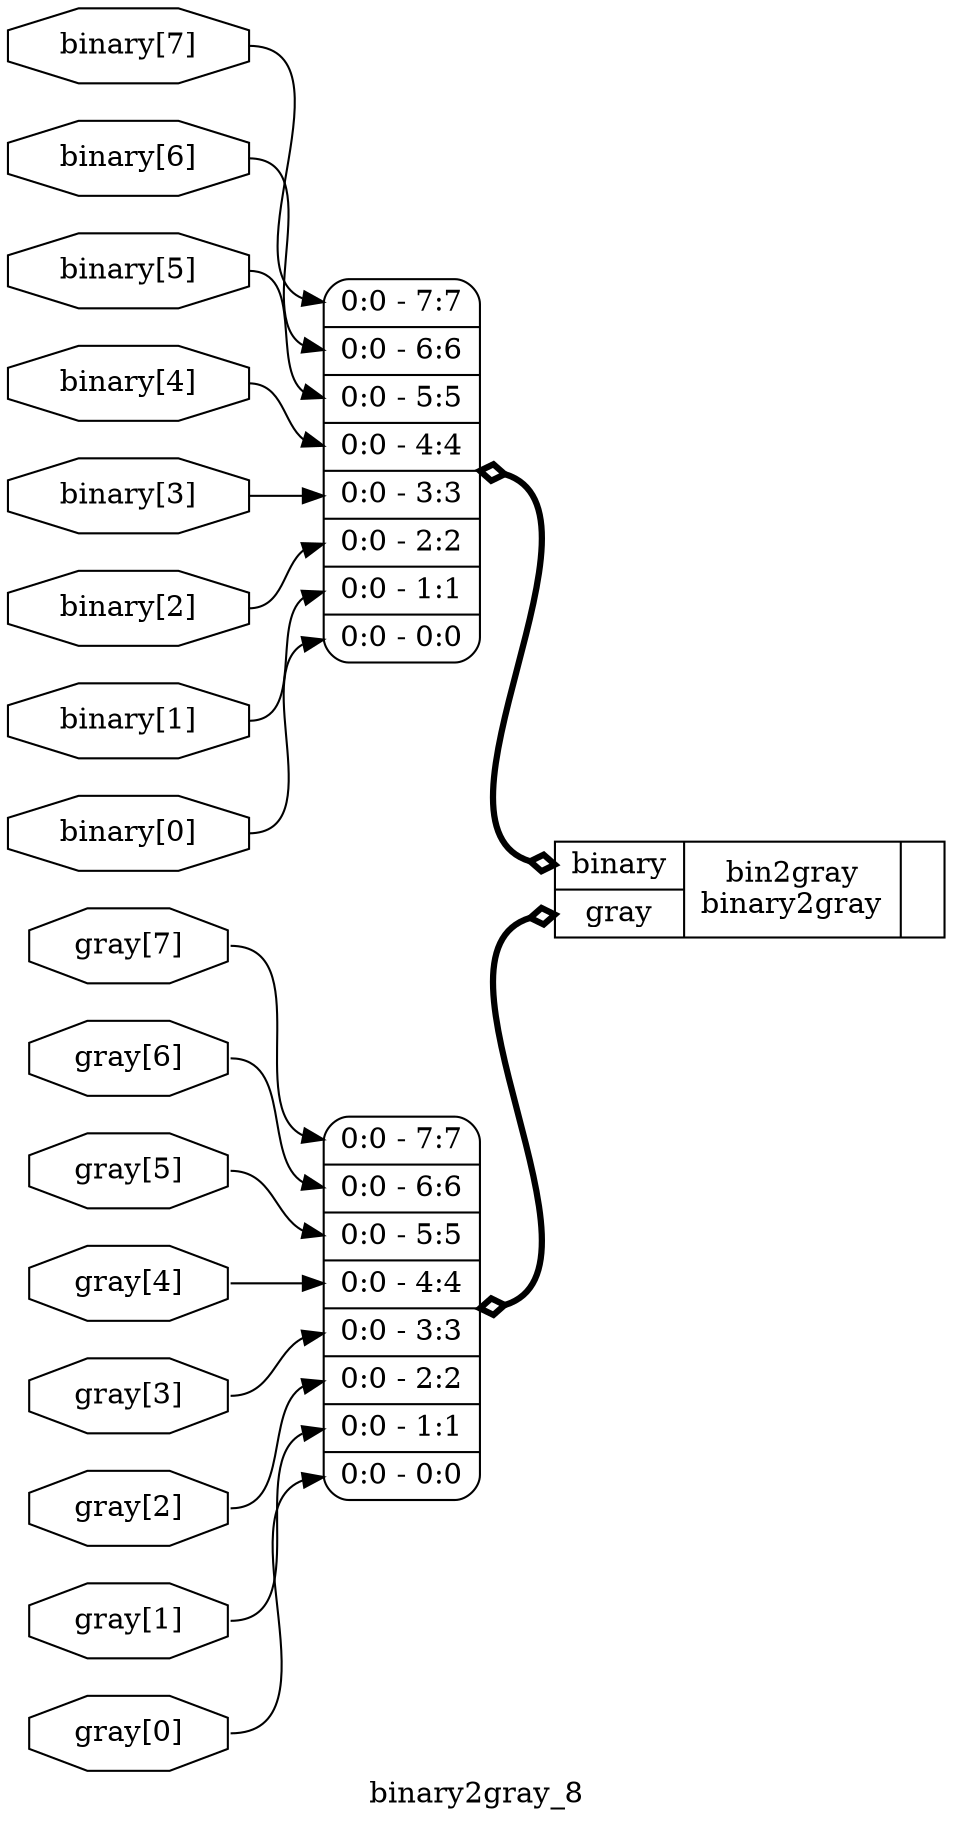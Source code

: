 digraph "binary2gray_8" {
label="binary2gray_8";
rankdir="LR";
remincross=true;
n1 [ shape=octagon, label="binary[0]", color="black", fontcolor="black" ];
n2 [ shape=octagon, label="binary[1]", color="black", fontcolor="black" ];
n3 [ shape=octagon, label="binary[2]", color="black", fontcolor="black" ];
n4 [ shape=octagon, label="binary[3]", color="black", fontcolor="black" ];
n5 [ shape=octagon, label="binary[4]", color="black", fontcolor="black" ];
n6 [ shape=octagon, label="binary[5]", color="black", fontcolor="black" ];
n7 [ shape=octagon, label="binary[6]", color="black", fontcolor="black" ];
n8 [ shape=octagon, label="binary[7]", color="black", fontcolor="black" ];
n9 [ shape=octagon, label="gray[0]", color="black", fontcolor="black" ];
n10 [ shape=octagon, label="gray[1]", color="black", fontcolor="black" ];
n11 [ shape=octagon, label="gray[2]", color="black", fontcolor="black" ];
n12 [ shape=octagon, label="gray[3]", color="black", fontcolor="black" ];
n13 [ shape=octagon, label="gray[4]", color="black", fontcolor="black" ];
n14 [ shape=octagon, label="gray[5]", color="black", fontcolor="black" ];
n15 [ shape=octagon, label="gray[6]", color="black", fontcolor="black" ];
n16 [ shape=octagon, label="gray[7]", color="black", fontcolor="black" ];
c19 [ shape=record, label="{{<p17> binary|<p18> gray}|bin2gray\nbinary2gray|{}}" ];
x0 [ shape=record, style=rounded, label="<s7> 0:0 - 7:7 |<s6> 0:0 - 6:6 |<s5> 0:0 - 5:5 |<s4> 0:0 - 4:4 |<s3> 0:0 - 3:3 |<s2> 0:0 - 2:2 |<s1> 0:0 - 1:1 |<s0> 0:0 - 0:0 " ];
x0:e -> c19:p17:w [arrowhead=odiamond, arrowtail=odiamond, dir=both, color="black", style="setlinewidth(3)", label=""];
x1 [ shape=record, style=rounded, label="<s7> 0:0 - 7:7 |<s6> 0:0 - 6:6 |<s5> 0:0 - 5:5 |<s4> 0:0 - 4:4 |<s3> 0:0 - 3:3 |<s2> 0:0 - 2:2 |<s1> 0:0 - 1:1 |<s0> 0:0 - 0:0 " ];
x1:e -> c19:p18:w [arrowhead=odiamond, arrowtail=odiamond, dir=both, color="black", style="setlinewidth(3)", label=""];
n1:e -> x0:s0:w [color="black", label=""];
n10:e -> x1:s1:w [color="black", label=""];
n11:e -> x1:s2:w [color="black", label=""];
n12:e -> x1:s3:w [color="black", label=""];
n13:e -> x1:s4:w [color="black", label=""];
n14:e -> x1:s5:w [color="black", label=""];
n15:e -> x1:s6:w [color="black", label=""];
n16:e -> x1:s7:w [color="black", label=""];
n2:e -> x0:s1:w [color="black", label=""];
n3:e -> x0:s2:w [color="black", label=""];
n4:e -> x0:s3:w [color="black", label=""];
n5:e -> x0:s4:w [color="black", label=""];
n6:e -> x0:s5:w [color="black", label=""];
n7:e -> x0:s6:w [color="black", label=""];
n8:e -> x0:s7:w [color="black", label=""];
n9:e -> x1:s0:w [color="black", label=""];
}
